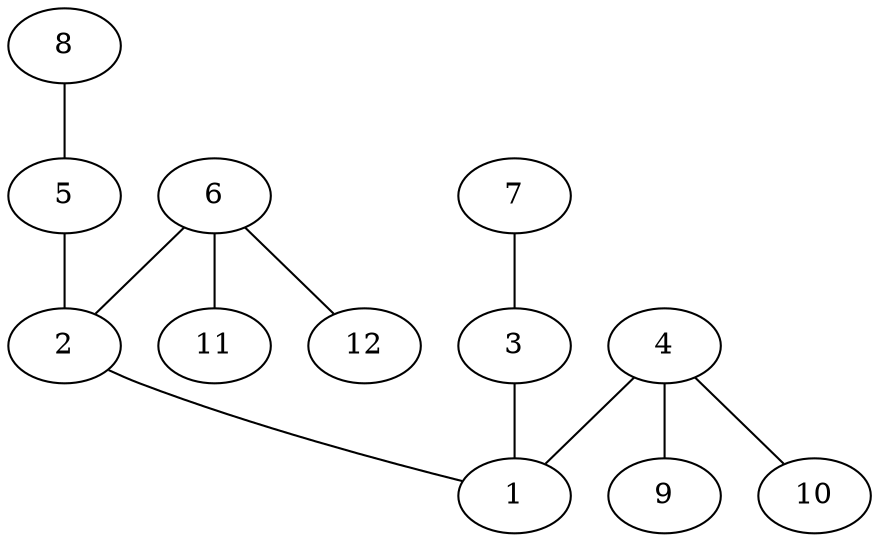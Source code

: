 graph molecule_3203 {
	1	 [chem=C];
	2	 [chem=C];
	2 -- 1	 [valence=2];
	3	 [chem=C];
	3 -- 1	 [valence=1];
	4	 [chem=N];
	4 -- 1	 [valence=1];
	9	 [chem=H];
	4 -- 9	 [valence=1];
	10	 [chem=H];
	4 -- 10	 [valence=1];
	5	 [chem=C];
	5 -- 2	 [valence=1];
	6	 [chem=N];
	6 -- 2	 [valence=1];
	11	 [chem=H];
	6 -- 11	 [valence=1];
	12	 [chem=H];
	6 -- 12	 [valence=1];
	7	 [chem=N];
	7 -- 3	 [valence=3];
	8	 [chem=N];
	8 -- 5	 [valence=3];
}
